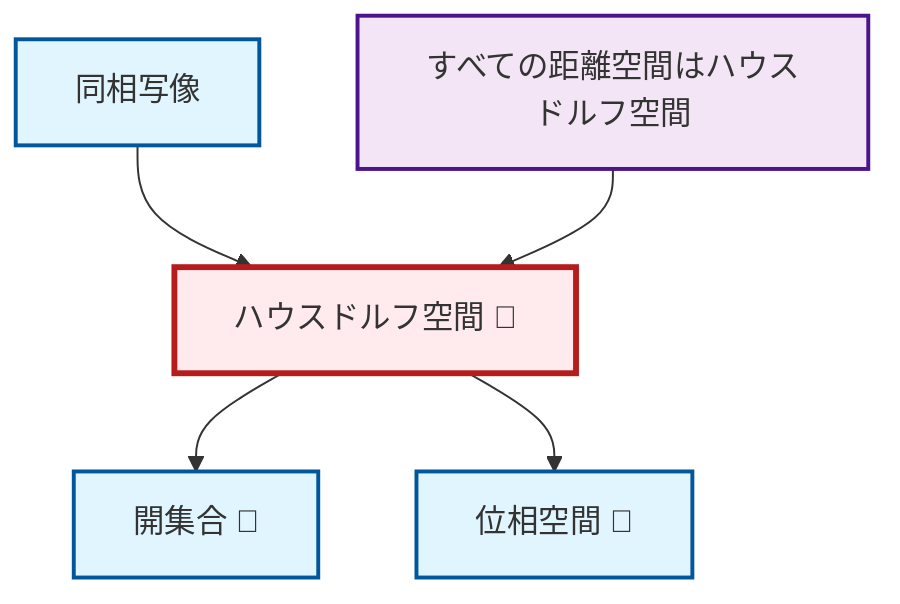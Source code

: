 graph TD
    classDef definition fill:#e1f5fe,stroke:#01579b,stroke-width:2px
    classDef theorem fill:#f3e5f5,stroke:#4a148c,stroke-width:2px
    classDef axiom fill:#fff3e0,stroke:#e65100,stroke-width:2px
    classDef example fill:#e8f5e9,stroke:#1b5e20,stroke-width:2px
    classDef current fill:#ffebee,stroke:#b71c1c,stroke-width:3px
    def-homeomorphism["同相写像"]:::definition
    def-hausdorff["ハウスドルフ空間 📝"]:::definition
    thm-metric-hausdorff["すべての距離空間はハウスドルフ空間"]:::theorem
    def-open-set["開集合 📝"]:::definition
    def-topological-space["位相空間 📝"]:::definition
    def-homeomorphism --> def-hausdorff
    thm-metric-hausdorff --> def-hausdorff
    def-hausdorff --> def-open-set
    def-hausdorff --> def-topological-space
    class def-hausdorff current
